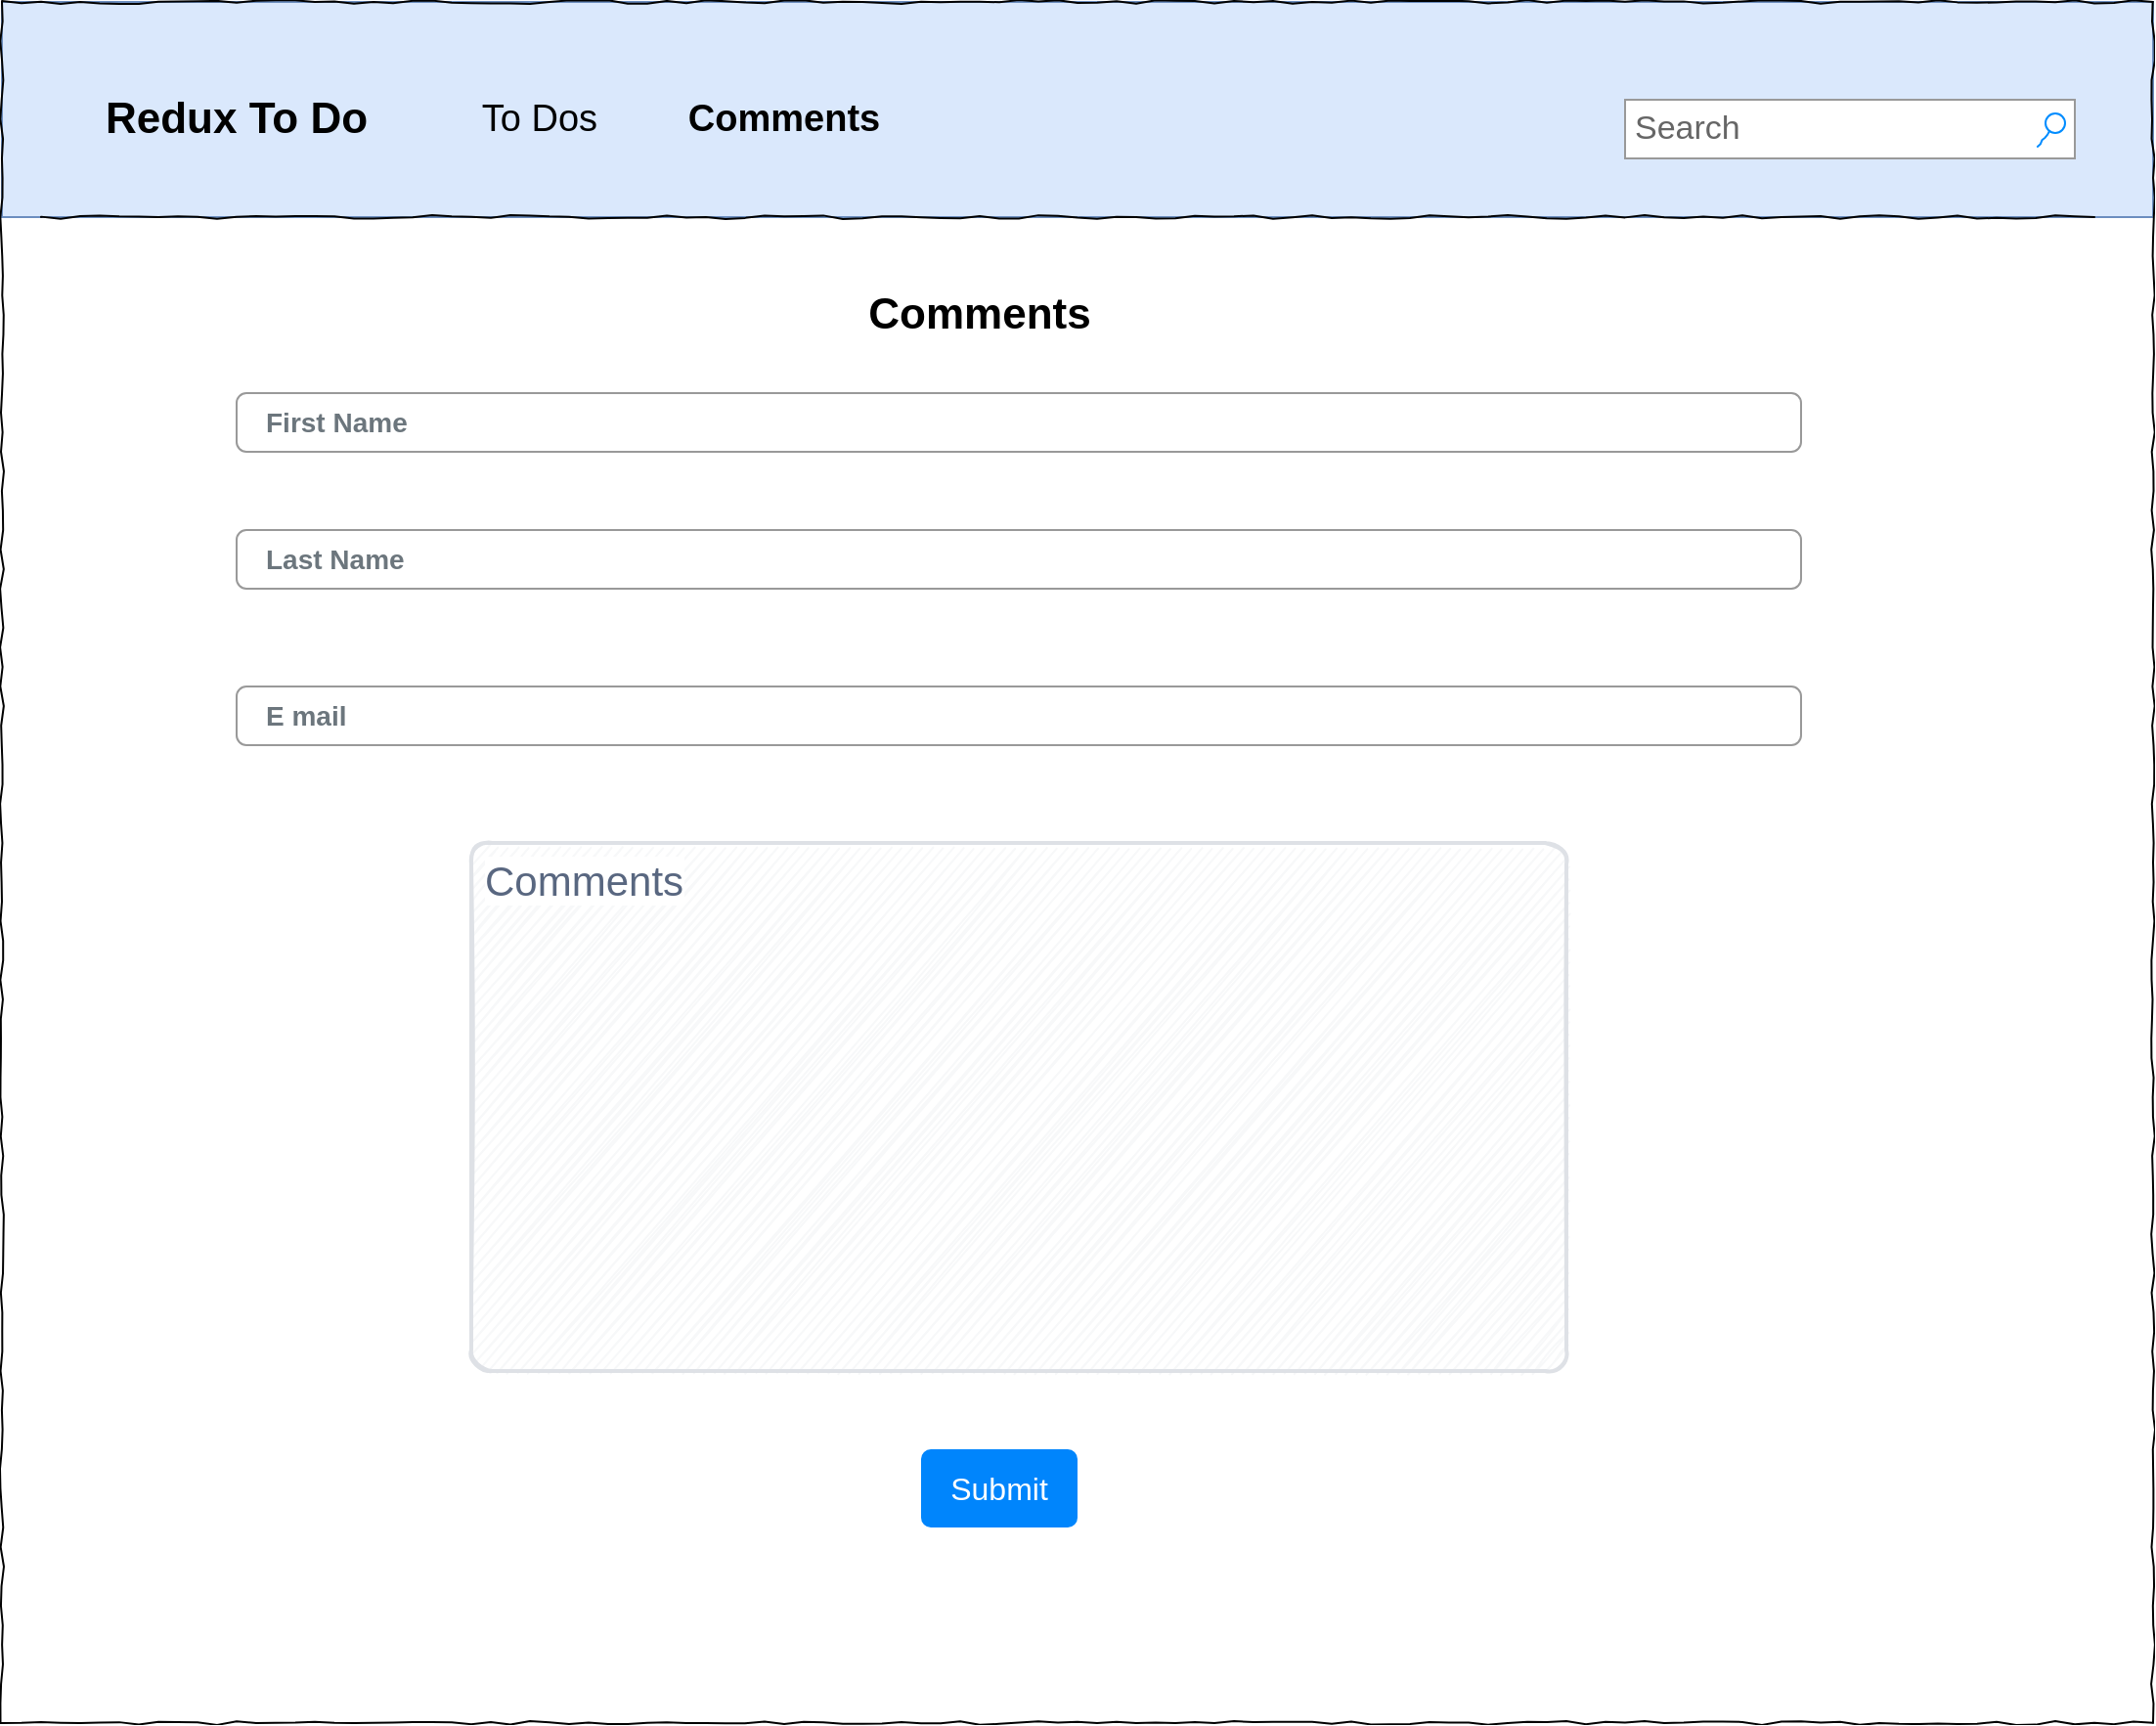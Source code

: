 <mxfile version="20.2.6" type="device"><diagram name="Page-1" id="03018318-947c-dd8e-b7a3-06fadd420f32"><mxGraphModel dx="1422" dy="794" grid="1" gridSize="10" guides="1" tooltips="1" connect="1" arrows="0" fold="1" page="1" pageScale="1" pageWidth="1100" pageHeight="850" background="none" math="0" shadow="0"><root><mxCell id="0"/><mxCell id="1" parent="0"/><mxCell id="d5Pi5xnPPOx3MJ2IZUlA-2" value="" style="rounded=0;whiteSpace=wrap;html=1;fillColor=#dae8fc;strokeColor=#6c8ebf;" vertex="1" parent="1"><mxGeometry width="1100" height="110" as="geometry"/></mxCell><mxCell id="677b7b8949515195-3" value="Search" style="strokeWidth=1;shadow=0;dashed=0;align=center;html=1;shape=mxgraph.mockup.forms.searchBox;strokeColor=#999999;mainText=;strokeColor2=#008cff;fontColor=#666666;fontSize=17;align=left;spacingLeft=3;rounded=0;labelBackgroundColor=none;comic=1;" parent="1" vertex="1"><mxGeometry x="830" y="50" width="230" height="30" as="geometry"/></mxCell><mxCell id="677b7b8949515195-9" value="" style="line;strokeWidth=1;html=1;rounded=0;shadow=0;labelBackgroundColor=none;fillColor=none;fontFamily=Verdana;fontSize=14;fontColor=#000000;align=center;comic=1;" parent="1" vertex="1"><mxGeometry x="20" y="100" width="1050" height="20" as="geometry"/></mxCell><mxCell id="JwQplq9mosFaN9lkIPIs-1" value="&lt;b&gt;&lt;font style=&quot;font-size: 22px;&quot;&gt;Redux To Do&lt;/font&gt;&lt;/b&gt;" style="text;html=1;strokeColor=none;fillColor=none;align=center;verticalAlign=middle;whiteSpace=wrap;rounded=0;" parent="1" vertex="1"><mxGeometry y="40" width="240" height="40" as="geometry"/></mxCell><mxCell id="JwQplq9mosFaN9lkIPIs-2" value="&lt;font style=&quot;font-size: 19px;&quot;&gt;To Dos&lt;/font&gt;" style="text;html=1;strokeColor=none;fillColor=none;align=center;verticalAlign=middle;whiteSpace=wrap;rounded=0;" parent="1" vertex="1"><mxGeometry x="220" y="40" width="110" height="40" as="geometry"/></mxCell><mxCell id="JwQplq9mosFaN9lkIPIs-3" value="&lt;font style=&quot;font-size: 19px;&quot;&gt;&lt;b&gt;Comments&lt;/b&gt;&lt;/font&gt;" style="text;html=1;strokeColor=none;fillColor=none;align=center;verticalAlign=middle;whiteSpace=wrap;rounded=0;" parent="1" vertex="1"><mxGeometry x="330" y="40" width="140" height="40" as="geometry"/></mxCell><mxCell id="JwQplq9mosFaN9lkIPIs-27" value="&lt;span style=&quot;&quot;&gt;&lt;b&gt;First Name&lt;/b&gt;&lt;/span&gt;" style="html=1;shadow=0;dashed=0;shape=mxgraph.bootstrap.rrect;rSize=5;fillColor=none;strokeColor=#999999;align=left;spacing=15;fontSize=14;fontColor=#6C767D;labelBackgroundColor=#FFFFFF;" parent="1" vertex="1"><mxGeometry width="800" height="30" relative="1" as="geometry"><mxPoint x="120" y="200" as="offset"/></mxGeometry></mxCell><mxCell id="JwQplq9mosFaN9lkIPIs-29" value="&lt;span style=&quot;&quot;&gt;&lt;b&gt;Last Name&lt;/b&gt;&lt;/span&gt;" style="html=1;shadow=0;dashed=0;shape=mxgraph.bootstrap.rrect;rSize=5;fillColor=none;strokeColor=#999999;align=left;spacing=15;fontSize=14;fontColor=#6C767D;labelBackgroundColor=#FFFFFF;" parent="1" vertex="1"><mxGeometry width="800" height="30" relative="1" as="geometry"><mxPoint x="120" y="270" as="offset"/></mxGeometry></mxCell><mxCell id="JwQplq9mosFaN9lkIPIs-30" value="&lt;b style=&quot;&quot;&gt;E mail&lt;/b&gt;" style="html=1;shadow=0;dashed=0;shape=mxgraph.bootstrap.rrect;rSize=5;fillColor=none;strokeColor=#999999;align=left;spacing=15;fontSize=14;fontColor=#6C767D;labelBackgroundColor=none;" parent="1" vertex="1"><mxGeometry x="120" y="350" width="800" height="30" as="geometry"/></mxCell><mxCell id="JwQplq9mosFaN9lkIPIs-47" value="&lt;font face=&quot;Helvetica&quot; style=&quot;font-size: 21px;&quot;&gt;Comments&lt;/font&gt;" style="rounded=1;arcSize=4;fillColor=#F7F8F9;align=left;spacingLeft=5;strokeColor=#DEE1E6;html=1;strokeWidth=2;fontColor=#596780;fontSize=12;verticalAlign=top;sketch=1;hachureGap=4;pointerEvents=0;fontFamily=Architects Daughter;fontSource=https://fonts.googleapis.com/css?family=Architects+Daughter;labelBackgroundColor=#FFFFFF;" parent="1" vertex="1"><mxGeometry x="240" y="430" width="560" height="270" as="geometry"/></mxCell><mxCell id="JwQplq9mosFaN9lkIPIs-48" value="Submit" style="html=1;shadow=0;dashed=0;shape=mxgraph.bootstrap.rrect;rSize=5;strokeColor=none;strokeWidth=1;fillColor=#0085FC;fontColor=#FFFFFF;whiteSpace=wrap;align=center;verticalAlign=middle;spacingLeft=0;fontStyle=0;fontSize=16;spacing=5;labelBackgroundColor=none;fontFamily=Helvetica;" parent="1" vertex="1"><mxGeometry x="470" y="740" width="80" height="40" as="geometry"/></mxCell><mxCell id="JwQplq9mosFaN9lkIPIs-49" value="&lt;b&gt;&lt;font style=&quot;font-size: 22px;&quot;&gt;Comments&lt;/font&gt;&lt;/b&gt;" style="text;html=1;strokeColor=none;fillColor=none;align=center;verticalAlign=middle;whiteSpace=wrap;rounded=0;" parent="1" vertex="1"><mxGeometry x="410" y="140" width="180" height="40" as="geometry"/></mxCell><mxCell id="d5Pi5xnPPOx3MJ2IZUlA-3" value="" style="whiteSpace=wrap;html=1;rounded=0;shadow=0;labelBackgroundColor=none;strokeColor=#000000;strokeWidth=1;fillColor=none;fontFamily=Verdana;fontSize=12;fontColor=#000000;align=center;comic=1;" vertex="1" parent="1"><mxGeometry width="1100" height="880" as="geometry"/></mxCell></root></mxGraphModel></diagram></mxfile>